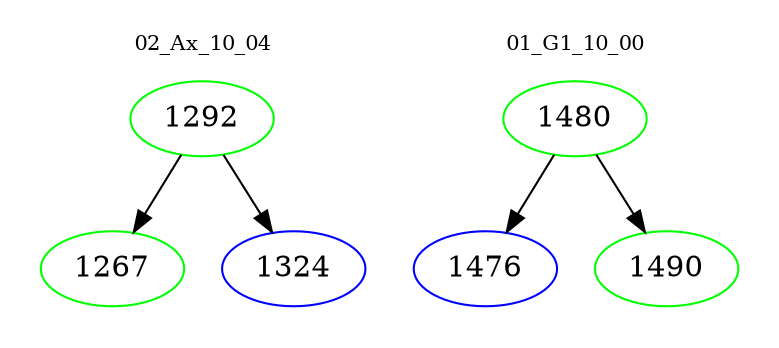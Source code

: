 digraph{
subgraph cluster_0 {
color = white
label = "02_Ax_10_04";
fontsize=10;
T0_1292 [label="1292", color="green"]
T0_1292 -> T0_1267 [color="black"]
T0_1267 [label="1267", color="green"]
T0_1292 -> T0_1324 [color="black"]
T0_1324 [label="1324", color="blue"]
}
subgraph cluster_1 {
color = white
label = "01_G1_10_00";
fontsize=10;
T1_1480 [label="1480", color="green"]
T1_1480 -> T1_1476 [color="black"]
T1_1476 [label="1476", color="blue"]
T1_1480 -> T1_1490 [color="black"]
T1_1490 [label="1490", color="green"]
}
}
